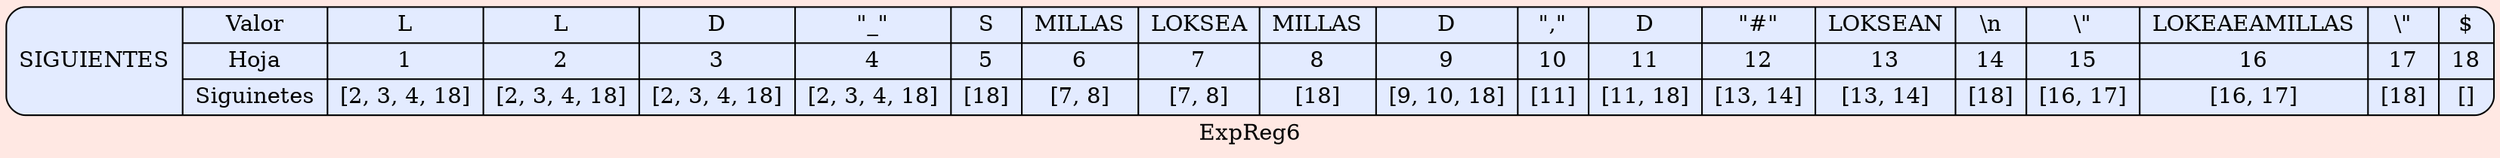 digraph structs { 
  bgcolor = "#FFE8E3"   
 node [shape=Mrecord fillcolor="#E3EBFF" style =filled];
label ="ExpReg6"
struct1 [label="SIGUIENTES| { Valor | Hoja| Siguinetes } | 
{ L| 1 | [2, 3, 4, 18]}|
{ L| 2 | [2, 3, 4, 18]}|
{ D| 3 | [2, 3, 4, 18]}|
{ \"_\"| 4 | [2, 3, 4, 18]}|
{ S| 5 | [18]}|
{ MILLAS| 6 | [7, 8]}|
{ LOKSEA| 7 | [7, 8]}|
{ MILLAS| 8 | [18]}|
{ D| 9 | [9, 10, 18]}|
{ \",\"| 10 | [11]}|
{ D| 11 | [11, 18]}|
{ \"#\"| 12 | [13, 14]}|
{ LOKSEAN| 13 | [13, 14]}|
{ \\n| 14 | [18]}|
{ \\\"| 15 | [16, 17]}|
{ LOKEAEAMILLAS| 16 | [16, 17]}|
{ \\\"| 17 | [18]}|
{ $| 18 | []}
"];
 }